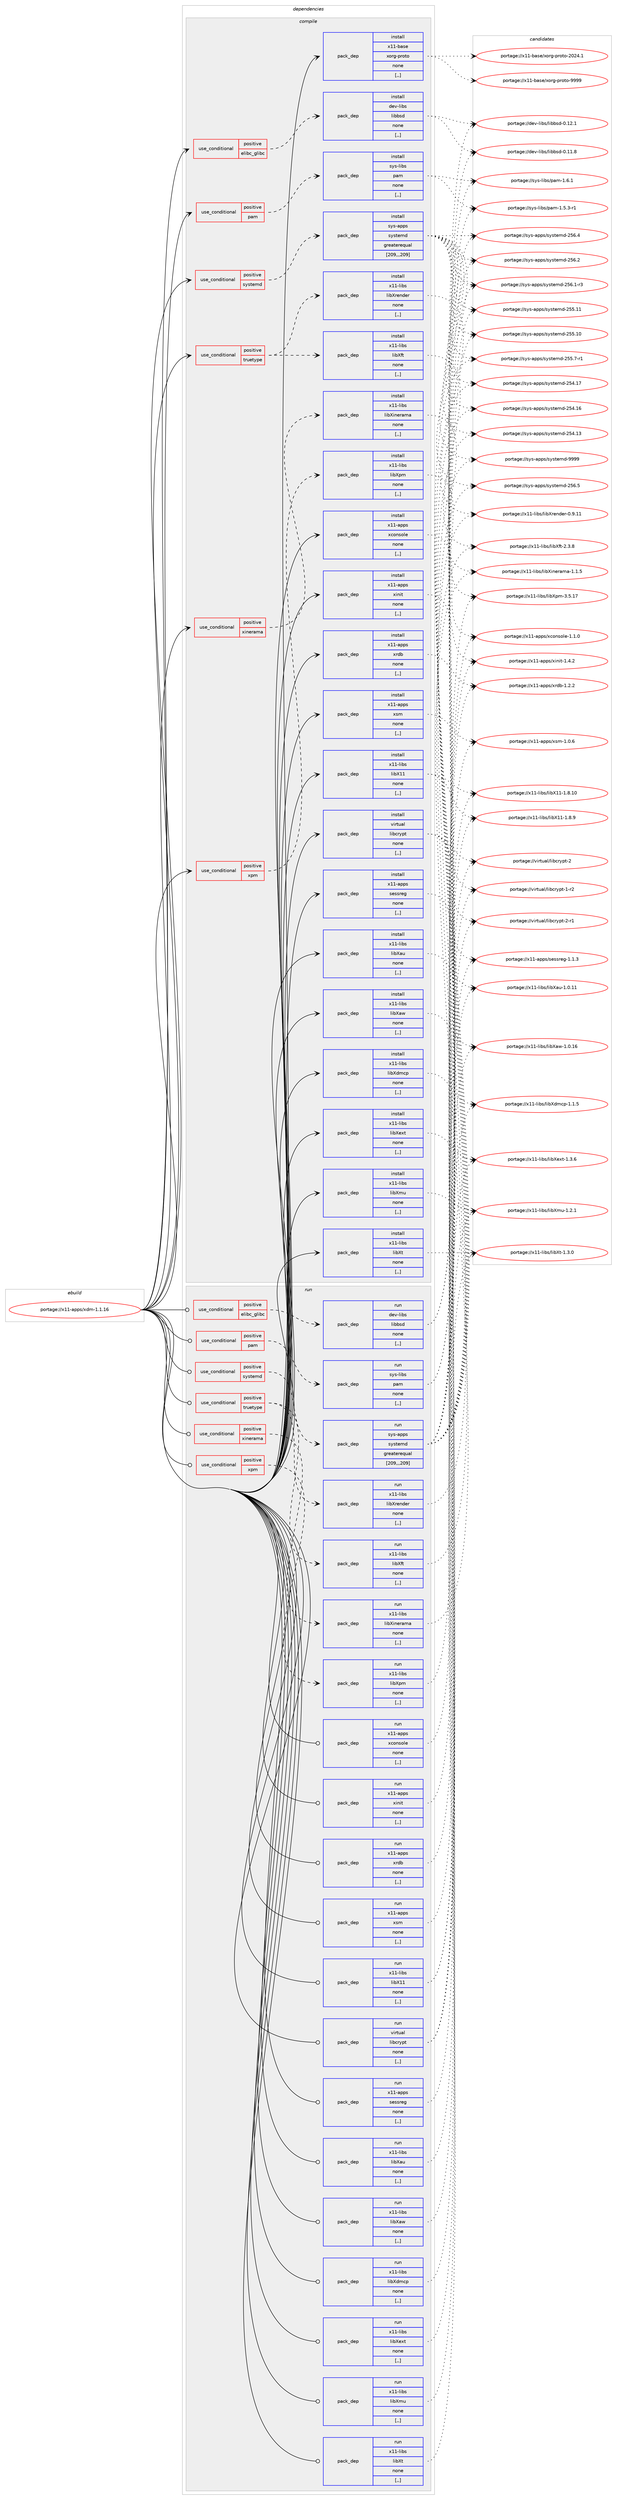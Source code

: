 digraph prolog {

# *************
# Graph options
# *************

newrank=true;
concentrate=true;
compound=true;
graph [rankdir=LR,fontname=Helvetica,fontsize=10,ranksep=1.5];#, ranksep=2.5, nodesep=0.2];
edge  [arrowhead=vee];
node  [fontname=Helvetica,fontsize=10];

# **********
# The ebuild
# **********

subgraph cluster_leftcol {
color=gray;
label=<<i>ebuild</i>>;
id [label="portage://x11-apps/xdm-1.1.16", color=red, width=4, href="../x11-apps/xdm-1.1.16.svg"];
}

# ****************
# The dependencies
# ****************

subgraph cluster_midcol {
color=gray;
label=<<i>dependencies</i>>;
subgraph cluster_compile {
fillcolor="#eeeeee";
style=filled;
label=<<i>compile</i>>;
subgraph cond11934 {
dependency33038 [label=<<TABLE BORDER="0" CELLBORDER="1" CELLSPACING="0" CELLPADDING="4"><TR><TD ROWSPAN="3" CELLPADDING="10">use_conditional</TD></TR><TR><TD>positive</TD></TR><TR><TD>elibc_glibc</TD></TR></TABLE>>, shape=none, color=red];
subgraph pack20829 {
dependency33039 [label=<<TABLE BORDER="0" CELLBORDER="1" CELLSPACING="0" CELLPADDING="4" WIDTH="220"><TR><TD ROWSPAN="6" CELLPADDING="30">pack_dep</TD></TR><TR><TD WIDTH="110">install</TD></TR><TR><TD>dev-libs</TD></TR><TR><TD>libbsd</TD></TR><TR><TD>none</TD></TR><TR><TD>[,,]</TD></TR></TABLE>>, shape=none, color=blue];
}
dependency33038:e -> dependency33039:w [weight=20,style="dashed",arrowhead="vee"];
}
id:e -> dependency33038:w [weight=20,style="solid",arrowhead="vee"];
subgraph cond11935 {
dependency33040 [label=<<TABLE BORDER="0" CELLBORDER="1" CELLSPACING="0" CELLPADDING="4"><TR><TD ROWSPAN="3" CELLPADDING="10">use_conditional</TD></TR><TR><TD>positive</TD></TR><TR><TD>pam</TD></TR></TABLE>>, shape=none, color=red];
subgraph pack20830 {
dependency33041 [label=<<TABLE BORDER="0" CELLBORDER="1" CELLSPACING="0" CELLPADDING="4" WIDTH="220"><TR><TD ROWSPAN="6" CELLPADDING="30">pack_dep</TD></TR><TR><TD WIDTH="110">install</TD></TR><TR><TD>sys-libs</TD></TR><TR><TD>pam</TD></TR><TR><TD>none</TD></TR><TR><TD>[,,]</TD></TR></TABLE>>, shape=none, color=blue];
}
dependency33040:e -> dependency33041:w [weight=20,style="dashed",arrowhead="vee"];
}
id:e -> dependency33040:w [weight=20,style="solid",arrowhead="vee"];
subgraph cond11936 {
dependency33042 [label=<<TABLE BORDER="0" CELLBORDER="1" CELLSPACING="0" CELLPADDING="4"><TR><TD ROWSPAN="3" CELLPADDING="10">use_conditional</TD></TR><TR><TD>positive</TD></TR><TR><TD>systemd</TD></TR></TABLE>>, shape=none, color=red];
subgraph pack20831 {
dependency33043 [label=<<TABLE BORDER="0" CELLBORDER="1" CELLSPACING="0" CELLPADDING="4" WIDTH="220"><TR><TD ROWSPAN="6" CELLPADDING="30">pack_dep</TD></TR><TR><TD WIDTH="110">install</TD></TR><TR><TD>sys-apps</TD></TR><TR><TD>systemd</TD></TR><TR><TD>greaterequal</TD></TR><TR><TD>[209,,,209]</TD></TR></TABLE>>, shape=none, color=blue];
}
dependency33042:e -> dependency33043:w [weight=20,style="dashed",arrowhead="vee"];
}
id:e -> dependency33042:w [weight=20,style="solid",arrowhead="vee"];
subgraph cond11937 {
dependency33044 [label=<<TABLE BORDER="0" CELLBORDER="1" CELLSPACING="0" CELLPADDING="4"><TR><TD ROWSPAN="3" CELLPADDING="10">use_conditional</TD></TR><TR><TD>positive</TD></TR><TR><TD>truetype</TD></TR></TABLE>>, shape=none, color=red];
subgraph pack20832 {
dependency33045 [label=<<TABLE BORDER="0" CELLBORDER="1" CELLSPACING="0" CELLPADDING="4" WIDTH="220"><TR><TD ROWSPAN="6" CELLPADDING="30">pack_dep</TD></TR><TR><TD WIDTH="110">install</TD></TR><TR><TD>x11-libs</TD></TR><TR><TD>libXrender</TD></TR><TR><TD>none</TD></TR><TR><TD>[,,]</TD></TR></TABLE>>, shape=none, color=blue];
}
dependency33044:e -> dependency33045:w [weight=20,style="dashed",arrowhead="vee"];
subgraph pack20833 {
dependency33046 [label=<<TABLE BORDER="0" CELLBORDER="1" CELLSPACING="0" CELLPADDING="4" WIDTH="220"><TR><TD ROWSPAN="6" CELLPADDING="30">pack_dep</TD></TR><TR><TD WIDTH="110">install</TD></TR><TR><TD>x11-libs</TD></TR><TR><TD>libXft</TD></TR><TR><TD>none</TD></TR><TR><TD>[,,]</TD></TR></TABLE>>, shape=none, color=blue];
}
dependency33044:e -> dependency33046:w [weight=20,style="dashed",arrowhead="vee"];
}
id:e -> dependency33044:w [weight=20,style="solid",arrowhead="vee"];
subgraph cond11938 {
dependency33047 [label=<<TABLE BORDER="0" CELLBORDER="1" CELLSPACING="0" CELLPADDING="4"><TR><TD ROWSPAN="3" CELLPADDING="10">use_conditional</TD></TR><TR><TD>positive</TD></TR><TR><TD>xinerama</TD></TR></TABLE>>, shape=none, color=red];
subgraph pack20834 {
dependency33048 [label=<<TABLE BORDER="0" CELLBORDER="1" CELLSPACING="0" CELLPADDING="4" WIDTH="220"><TR><TD ROWSPAN="6" CELLPADDING="30">pack_dep</TD></TR><TR><TD WIDTH="110">install</TD></TR><TR><TD>x11-libs</TD></TR><TR><TD>libXinerama</TD></TR><TR><TD>none</TD></TR><TR><TD>[,,]</TD></TR></TABLE>>, shape=none, color=blue];
}
dependency33047:e -> dependency33048:w [weight=20,style="dashed",arrowhead="vee"];
}
id:e -> dependency33047:w [weight=20,style="solid",arrowhead="vee"];
subgraph cond11939 {
dependency33049 [label=<<TABLE BORDER="0" CELLBORDER="1" CELLSPACING="0" CELLPADDING="4"><TR><TD ROWSPAN="3" CELLPADDING="10">use_conditional</TD></TR><TR><TD>positive</TD></TR><TR><TD>xpm</TD></TR></TABLE>>, shape=none, color=red];
subgraph pack20835 {
dependency33050 [label=<<TABLE BORDER="0" CELLBORDER="1" CELLSPACING="0" CELLPADDING="4" WIDTH="220"><TR><TD ROWSPAN="6" CELLPADDING="30">pack_dep</TD></TR><TR><TD WIDTH="110">install</TD></TR><TR><TD>x11-libs</TD></TR><TR><TD>libXpm</TD></TR><TR><TD>none</TD></TR><TR><TD>[,,]</TD></TR></TABLE>>, shape=none, color=blue];
}
dependency33049:e -> dependency33050:w [weight=20,style="dashed",arrowhead="vee"];
}
id:e -> dependency33049:w [weight=20,style="solid",arrowhead="vee"];
subgraph pack20836 {
dependency33051 [label=<<TABLE BORDER="0" CELLBORDER="1" CELLSPACING="0" CELLPADDING="4" WIDTH="220"><TR><TD ROWSPAN="6" CELLPADDING="30">pack_dep</TD></TR><TR><TD WIDTH="110">install</TD></TR><TR><TD>virtual</TD></TR><TR><TD>libcrypt</TD></TR><TR><TD>none</TD></TR><TR><TD>[,,]</TD></TR></TABLE>>, shape=none, color=blue];
}
id:e -> dependency33051:w [weight=20,style="solid",arrowhead="vee"];
subgraph pack20837 {
dependency33052 [label=<<TABLE BORDER="0" CELLBORDER="1" CELLSPACING="0" CELLPADDING="4" WIDTH="220"><TR><TD ROWSPAN="6" CELLPADDING="30">pack_dep</TD></TR><TR><TD WIDTH="110">install</TD></TR><TR><TD>x11-apps</TD></TR><TR><TD>sessreg</TD></TR><TR><TD>none</TD></TR><TR><TD>[,,]</TD></TR></TABLE>>, shape=none, color=blue];
}
id:e -> dependency33052:w [weight=20,style="solid",arrowhead="vee"];
subgraph pack20838 {
dependency33053 [label=<<TABLE BORDER="0" CELLBORDER="1" CELLSPACING="0" CELLPADDING="4" WIDTH="220"><TR><TD ROWSPAN="6" CELLPADDING="30">pack_dep</TD></TR><TR><TD WIDTH="110">install</TD></TR><TR><TD>x11-apps</TD></TR><TR><TD>xconsole</TD></TR><TR><TD>none</TD></TR><TR><TD>[,,]</TD></TR></TABLE>>, shape=none, color=blue];
}
id:e -> dependency33053:w [weight=20,style="solid",arrowhead="vee"];
subgraph pack20839 {
dependency33054 [label=<<TABLE BORDER="0" CELLBORDER="1" CELLSPACING="0" CELLPADDING="4" WIDTH="220"><TR><TD ROWSPAN="6" CELLPADDING="30">pack_dep</TD></TR><TR><TD WIDTH="110">install</TD></TR><TR><TD>x11-apps</TD></TR><TR><TD>xinit</TD></TR><TR><TD>none</TD></TR><TR><TD>[,,]</TD></TR></TABLE>>, shape=none, color=blue];
}
id:e -> dependency33054:w [weight=20,style="solid",arrowhead="vee"];
subgraph pack20840 {
dependency33055 [label=<<TABLE BORDER="0" CELLBORDER="1" CELLSPACING="0" CELLPADDING="4" WIDTH="220"><TR><TD ROWSPAN="6" CELLPADDING="30">pack_dep</TD></TR><TR><TD WIDTH="110">install</TD></TR><TR><TD>x11-apps</TD></TR><TR><TD>xrdb</TD></TR><TR><TD>none</TD></TR><TR><TD>[,,]</TD></TR></TABLE>>, shape=none, color=blue];
}
id:e -> dependency33055:w [weight=20,style="solid",arrowhead="vee"];
subgraph pack20841 {
dependency33056 [label=<<TABLE BORDER="0" CELLBORDER="1" CELLSPACING="0" CELLPADDING="4" WIDTH="220"><TR><TD ROWSPAN="6" CELLPADDING="30">pack_dep</TD></TR><TR><TD WIDTH="110">install</TD></TR><TR><TD>x11-apps</TD></TR><TR><TD>xsm</TD></TR><TR><TD>none</TD></TR><TR><TD>[,,]</TD></TR></TABLE>>, shape=none, color=blue];
}
id:e -> dependency33056:w [weight=20,style="solid",arrowhead="vee"];
subgraph pack20842 {
dependency33057 [label=<<TABLE BORDER="0" CELLBORDER="1" CELLSPACING="0" CELLPADDING="4" WIDTH="220"><TR><TD ROWSPAN="6" CELLPADDING="30">pack_dep</TD></TR><TR><TD WIDTH="110">install</TD></TR><TR><TD>x11-base</TD></TR><TR><TD>xorg-proto</TD></TR><TR><TD>none</TD></TR><TR><TD>[,,]</TD></TR></TABLE>>, shape=none, color=blue];
}
id:e -> dependency33057:w [weight=20,style="solid",arrowhead="vee"];
subgraph pack20843 {
dependency33058 [label=<<TABLE BORDER="0" CELLBORDER="1" CELLSPACING="0" CELLPADDING="4" WIDTH="220"><TR><TD ROWSPAN="6" CELLPADDING="30">pack_dep</TD></TR><TR><TD WIDTH="110">install</TD></TR><TR><TD>x11-libs</TD></TR><TR><TD>libX11</TD></TR><TR><TD>none</TD></TR><TR><TD>[,,]</TD></TR></TABLE>>, shape=none, color=blue];
}
id:e -> dependency33058:w [weight=20,style="solid",arrowhead="vee"];
subgraph pack20844 {
dependency33059 [label=<<TABLE BORDER="0" CELLBORDER="1" CELLSPACING="0" CELLPADDING="4" WIDTH="220"><TR><TD ROWSPAN="6" CELLPADDING="30">pack_dep</TD></TR><TR><TD WIDTH="110">install</TD></TR><TR><TD>x11-libs</TD></TR><TR><TD>libXau</TD></TR><TR><TD>none</TD></TR><TR><TD>[,,]</TD></TR></TABLE>>, shape=none, color=blue];
}
id:e -> dependency33059:w [weight=20,style="solid",arrowhead="vee"];
subgraph pack20845 {
dependency33060 [label=<<TABLE BORDER="0" CELLBORDER="1" CELLSPACING="0" CELLPADDING="4" WIDTH="220"><TR><TD ROWSPAN="6" CELLPADDING="30">pack_dep</TD></TR><TR><TD WIDTH="110">install</TD></TR><TR><TD>x11-libs</TD></TR><TR><TD>libXaw</TD></TR><TR><TD>none</TD></TR><TR><TD>[,,]</TD></TR></TABLE>>, shape=none, color=blue];
}
id:e -> dependency33060:w [weight=20,style="solid",arrowhead="vee"];
subgraph pack20846 {
dependency33061 [label=<<TABLE BORDER="0" CELLBORDER="1" CELLSPACING="0" CELLPADDING="4" WIDTH="220"><TR><TD ROWSPAN="6" CELLPADDING="30">pack_dep</TD></TR><TR><TD WIDTH="110">install</TD></TR><TR><TD>x11-libs</TD></TR><TR><TD>libXdmcp</TD></TR><TR><TD>none</TD></TR><TR><TD>[,,]</TD></TR></TABLE>>, shape=none, color=blue];
}
id:e -> dependency33061:w [weight=20,style="solid",arrowhead="vee"];
subgraph pack20847 {
dependency33062 [label=<<TABLE BORDER="0" CELLBORDER="1" CELLSPACING="0" CELLPADDING="4" WIDTH="220"><TR><TD ROWSPAN="6" CELLPADDING="30">pack_dep</TD></TR><TR><TD WIDTH="110">install</TD></TR><TR><TD>x11-libs</TD></TR><TR><TD>libXext</TD></TR><TR><TD>none</TD></TR><TR><TD>[,,]</TD></TR></TABLE>>, shape=none, color=blue];
}
id:e -> dependency33062:w [weight=20,style="solid",arrowhead="vee"];
subgraph pack20848 {
dependency33063 [label=<<TABLE BORDER="0" CELLBORDER="1" CELLSPACING="0" CELLPADDING="4" WIDTH="220"><TR><TD ROWSPAN="6" CELLPADDING="30">pack_dep</TD></TR><TR><TD WIDTH="110">install</TD></TR><TR><TD>x11-libs</TD></TR><TR><TD>libXmu</TD></TR><TR><TD>none</TD></TR><TR><TD>[,,]</TD></TR></TABLE>>, shape=none, color=blue];
}
id:e -> dependency33063:w [weight=20,style="solid",arrowhead="vee"];
subgraph pack20849 {
dependency33064 [label=<<TABLE BORDER="0" CELLBORDER="1" CELLSPACING="0" CELLPADDING="4" WIDTH="220"><TR><TD ROWSPAN="6" CELLPADDING="30">pack_dep</TD></TR><TR><TD WIDTH="110">install</TD></TR><TR><TD>x11-libs</TD></TR><TR><TD>libXt</TD></TR><TR><TD>none</TD></TR><TR><TD>[,,]</TD></TR></TABLE>>, shape=none, color=blue];
}
id:e -> dependency33064:w [weight=20,style="solid",arrowhead="vee"];
}
subgraph cluster_compileandrun {
fillcolor="#eeeeee";
style=filled;
label=<<i>compile and run</i>>;
}
subgraph cluster_run {
fillcolor="#eeeeee";
style=filled;
label=<<i>run</i>>;
subgraph cond11940 {
dependency33065 [label=<<TABLE BORDER="0" CELLBORDER="1" CELLSPACING="0" CELLPADDING="4"><TR><TD ROWSPAN="3" CELLPADDING="10">use_conditional</TD></TR><TR><TD>positive</TD></TR><TR><TD>elibc_glibc</TD></TR></TABLE>>, shape=none, color=red];
subgraph pack20850 {
dependency33066 [label=<<TABLE BORDER="0" CELLBORDER="1" CELLSPACING="0" CELLPADDING="4" WIDTH="220"><TR><TD ROWSPAN="6" CELLPADDING="30">pack_dep</TD></TR><TR><TD WIDTH="110">run</TD></TR><TR><TD>dev-libs</TD></TR><TR><TD>libbsd</TD></TR><TR><TD>none</TD></TR><TR><TD>[,,]</TD></TR></TABLE>>, shape=none, color=blue];
}
dependency33065:e -> dependency33066:w [weight=20,style="dashed",arrowhead="vee"];
}
id:e -> dependency33065:w [weight=20,style="solid",arrowhead="odot"];
subgraph cond11941 {
dependency33067 [label=<<TABLE BORDER="0" CELLBORDER="1" CELLSPACING="0" CELLPADDING="4"><TR><TD ROWSPAN="3" CELLPADDING="10">use_conditional</TD></TR><TR><TD>positive</TD></TR><TR><TD>pam</TD></TR></TABLE>>, shape=none, color=red];
subgraph pack20851 {
dependency33068 [label=<<TABLE BORDER="0" CELLBORDER="1" CELLSPACING="0" CELLPADDING="4" WIDTH="220"><TR><TD ROWSPAN="6" CELLPADDING="30">pack_dep</TD></TR><TR><TD WIDTH="110">run</TD></TR><TR><TD>sys-libs</TD></TR><TR><TD>pam</TD></TR><TR><TD>none</TD></TR><TR><TD>[,,]</TD></TR></TABLE>>, shape=none, color=blue];
}
dependency33067:e -> dependency33068:w [weight=20,style="dashed",arrowhead="vee"];
}
id:e -> dependency33067:w [weight=20,style="solid",arrowhead="odot"];
subgraph cond11942 {
dependency33069 [label=<<TABLE BORDER="0" CELLBORDER="1" CELLSPACING="0" CELLPADDING="4"><TR><TD ROWSPAN="3" CELLPADDING="10">use_conditional</TD></TR><TR><TD>positive</TD></TR><TR><TD>systemd</TD></TR></TABLE>>, shape=none, color=red];
subgraph pack20852 {
dependency33070 [label=<<TABLE BORDER="0" CELLBORDER="1" CELLSPACING="0" CELLPADDING="4" WIDTH="220"><TR><TD ROWSPAN="6" CELLPADDING="30">pack_dep</TD></TR><TR><TD WIDTH="110">run</TD></TR><TR><TD>sys-apps</TD></TR><TR><TD>systemd</TD></TR><TR><TD>greaterequal</TD></TR><TR><TD>[209,,,209]</TD></TR></TABLE>>, shape=none, color=blue];
}
dependency33069:e -> dependency33070:w [weight=20,style="dashed",arrowhead="vee"];
}
id:e -> dependency33069:w [weight=20,style="solid",arrowhead="odot"];
subgraph cond11943 {
dependency33071 [label=<<TABLE BORDER="0" CELLBORDER="1" CELLSPACING="0" CELLPADDING="4"><TR><TD ROWSPAN="3" CELLPADDING="10">use_conditional</TD></TR><TR><TD>positive</TD></TR><TR><TD>truetype</TD></TR></TABLE>>, shape=none, color=red];
subgraph pack20853 {
dependency33072 [label=<<TABLE BORDER="0" CELLBORDER="1" CELLSPACING="0" CELLPADDING="4" WIDTH="220"><TR><TD ROWSPAN="6" CELLPADDING="30">pack_dep</TD></TR><TR><TD WIDTH="110">run</TD></TR><TR><TD>x11-libs</TD></TR><TR><TD>libXrender</TD></TR><TR><TD>none</TD></TR><TR><TD>[,,]</TD></TR></TABLE>>, shape=none, color=blue];
}
dependency33071:e -> dependency33072:w [weight=20,style="dashed",arrowhead="vee"];
subgraph pack20854 {
dependency33073 [label=<<TABLE BORDER="0" CELLBORDER="1" CELLSPACING="0" CELLPADDING="4" WIDTH="220"><TR><TD ROWSPAN="6" CELLPADDING="30">pack_dep</TD></TR><TR><TD WIDTH="110">run</TD></TR><TR><TD>x11-libs</TD></TR><TR><TD>libXft</TD></TR><TR><TD>none</TD></TR><TR><TD>[,,]</TD></TR></TABLE>>, shape=none, color=blue];
}
dependency33071:e -> dependency33073:w [weight=20,style="dashed",arrowhead="vee"];
}
id:e -> dependency33071:w [weight=20,style="solid",arrowhead="odot"];
subgraph cond11944 {
dependency33074 [label=<<TABLE BORDER="0" CELLBORDER="1" CELLSPACING="0" CELLPADDING="4"><TR><TD ROWSPAN="3" CELLPADDING="10">use_conditional</TD></TR><TR><TD>positive</TD></TR><TR><TD>xinerama</TD></TR></TABLE>>, shape=none, color=red];
subgraph pack20855 {
dependency33075 [label=<<TABLE BORDER="0" CELLBORDER="1" CELLSPACING="0" CELLPADDING="4" WIDTH="220"><TR><TD ROWSPAN="6" CELLPADDING="30">pack_dep</TD></TR><TR><TD WIDTH="110">run</TD></TR><TR><TD>x11-libs</TD></TR><TR><TD>libXinerama</TD></TR><TR><TD>none</TD></TR><TR><TD>[,,]</TD></TR></TABLE>>, shape=none, color=blue];
}
dependency33074:e -> dependency33075:w [weight=20,style="dashed",arrowhead="vee"];
}
id:e -> dependency33074:w [weight=20,style="solid",arrowhead="odot"];
subgraph cond11945 {
dependency33076 [label=<<TABLE BORDER="0" CELLBORDER="1" CELLSPACING="0" CELLPADDING="4"><TR><TD ROWSPAN="3" CELLPADDING="10">use_conditional</TD></TR><TR><TD>positive</TD></TR><TR><TD>xpm</TD></TR></TABLE>>, shape=none, color=red];
subgraph pack20856 {
dependency33077 [label=<<TABLE BORDER="0" CELLBORDER="1" CELLSPACING="0" CELLPADDING="4" WIDTH="220"><TR><TD ROWSPAN="6" CELLPADDING="30">pack_dep</TD></TR><TR><TD WIDTH="110">run</TD></TR><TR><TD>x11-libs</TD></TR><TR><TD>libXpm</TD></TR><TR><TD>none</TD></TR><TR><TD>[,,]</TD></TR></TABLE>>, shape=none, color=blue];
}
dependency33076:e -> dependency33077:w [weight=20,style="dashed",arrowhead="vee"];
}
id:e -> dependency33076:w [weight=20,style="solid",arrowhead="odot"];
subgraph pack20857 {
dependency33078 [label=<<TABLE BORDER="0" CELLBORDER="1" CELLSPACING="0" CELLPADDING="4" WIDTH="220"><TR><TD ROWSPAN="6" CELLPADDING="30">pack_dep</TD></TR><TR><TD WIDTH="110">run</TD></TR><TR><TD>virtual</TD></TR><TR><TD>libcrypt</TD></TR><TR><TD>none</TD></TR><TR><TD>[,,]</TD></TR></TABLE>>, shape=none, color=blue];
}
id:e -> dependency33078:w [weight=20,style="solid",arrowhead="odot"];
subgraph pack20858 {
dependency33079 [label=<<TABLE BORDER="0" CELLBORDER="1" CELLSPACING="0" CELLPADDING="4" WIDTH="220"><TR><TD ROWSPAN="6" CELLPADDING="30">pack_dep</TD></TR><TR><TD WIDTH="110">run</TD></TR><TR><TD>x11-apps</TD></TR><TR><TD>sessreg</TD></TR><TR><TD>none</TD></TR><TR><TD>[,,]</TD></TR></TABLE>>, shape=none, color=blue];
}
id:e -> dependency33079:w [weight=20,style="solid",arrowhead="odot"];
subgraph pack20859 {
dependency33080 [label=<<TABLE BORDER="0" CELLBORDER="1" CELLSPACING="0" CELLPADDING="4" WIDTH="220"><TR><TD ROWSPAN="6" CELLPADDING="30">pack_dep</TD></TR><TR><TD WIDTH="110">run</TD></TR><TR><TD>x11-apps</TD></TR><TR><TD>xconsole</TD></TR><TR><TD>none</TD></TR><TR><TD>[,,]</TD></TR></TABLE>>, shape=none, color=blue];
}
id:e -> dependency33080:w [weight=20,style="solid",arrowhead="odot"];
subgraph pack20860 {
dependency33081 [label=<<TABLE BORDER="0" CELLBORDER="1" CELLSPACING="0" CELLPADDING="4" WIDTH="220"><TR><TD ROWSPAN="6" CELLPADDING="30">pack_dep</TD></TR><TR><TD WIDTH="110">run</TD></TR><TR><TD>x11-apps</TD></TR><TR><TD>xinit</TD></TR><TR><TD>none</TD></TR><TR><TD>[,,]</TD></TR></TABLE>>, shape=none, color=blue];
}
id:e -> dependency33081:w [weight=20,style="solid",arrowhead="odot"];
subgraph pack20861 {
dependency33082 [label=<<TABLE BORDER="0" CELLBORDER="1" CELLSPACING="0" CELLPADDING="4" WIDTH="220"><TR><TD ROWSPAN="6" CELLPADDING="30">pack_dep</TD></TR><TR><TD WIDTH="110">run</TD></TR><TR><TD>x11-apps</TD></TR><TR><TD>xrdb</TD></TR><TR><TD>none</TD></TR><TR><TD>[,,]</TD></TR></TABLE>>, shape=none, color=blue];
}
id:e -> dependency33082:w [weight=20,style="solid",arrowhead="odot"];
subgraph pack20862 {
dependency33083 [label=<<TABLE BORDER="0" CELLBORDER="1" CELLSPACING="0" CELLPADDING="4" WIDTH="220"><TR><TD ROWSPAN="6" CELLPADDING="30">pack_dep</TD></TR><TR><TD WIDTH="110">run</TD></TR><TR><TD>x11-apps</TD></TR><TR><TD>xsm</TD></TR><TR><TD>none</TD></TR><TR><TD>[,,]</TD></TR></TABLE>>, shape=none, color=blue];
}
id:e -> dependency33083:w [weight=20,style="solid",arrowhead="odot"];
subgraph pack20863 {
dependency33084 [label=<<TABLE BORDER="0" CELLBORDER="1" CELLSPACING="0" CELLPADDING="4" WIDTH="220"><TR><TD ROWSPAN="6" CELLPADDING="30">pack_dep</TD></TR><TR><TD WIDTH="110">run</TD></TR><TR><TD>x11-libs</TD></TR><TR><TD>libX11</TD></TR><TR><TD>none</TD></TR><TR><TD>[,,]</TD></TR></TABLE>>, shape=none, color=blue];
}
id:e -> dependency33084:w [weight=20,style="solid",arrowhead="odot"];
subgraph pack20864 {
dependency33085 [label=<<TABLE BORDER="0" CELLBORDER="1" CELLSPACING="0" CELLPADDING="4" WIDTH="220"><TR><TD ROWSPAN="6" CELLPADDING="30">pack_dep</TD></TR><TR><TD WIDTH="110">run</TD></TR><TR><TD>x11-libs</TD></TR><TR><TD>libXau</TD></TR><TR><TD>none</TD></TR><TR><TD>[,,]</TD></TR></TABLE>>, shape=none, color=blue];
}
id:e -> dependency33085:w [weight=20,style="solid",arrowhead="odot"];
subgraph pack20865 {
dependency33086 [label=<<TABLE BORDER="0" CELLBORDER="1" CELLSPACING="0" CELLPADDING="4" WIDTH="220"><TR><TD ROWSPAN="6" CELLPADDING="30">pack_dep</TD></TR><TR><TD WIDTH="110">run</TD></TR><TR><TD>x11-libs</TD></TR><TR><TD>libXaw</TD></TR><TR><TD>none</TD></TR><TR><TD>[,,]</TD></TR></TABLE>>, shape=none, color=blue];
}
id:e -> dependency33086:w [weight=20,style="solid",arrowhead="odot"];
subgraph pack20866 {
dependency33087 [label=<<TABLE BORDER="0" CELLBORDER="1" CELLSPACING="0" CELLPADDING="4" WIDTH="220"><TR><TD ROWSPAN="6" CELLPADDING="30">pack_dep</TD></TR><TR><TD WIDTH="110">run</TD></TR><TR><TD>x11-libs</TD></TR><TR><TD>libXdmcp</TD></TR><TR><TD>none</TD></TR><TR><TD>[,,]</TD></TR></TABLE>>, shape=none, color=blue];
}
id:e -> dependency33087:w [weight=20,style="solid",arrowhead="odot"];
subgraph pack20867 {
dependency33088 [label=<<TABLE BORDER="0" CELLBORDER="1" CELLSPACING="0" CELLPADDING="4" WIDTH="220"><TR><TD ROWSPAN="6" CELLPADDING="30">pack_dep</TD></TR><TR><TD WIDTH="110">run</TD></TR><TR><TD>x11-libs</TD></TR><TR><TD>libXext</TD></TR><TR><TD>none</TD></TR><TR><TD>[,,]</TD></TR></TABLE>>, shape=none, color=blue];
}
id:e -> dependency33088:w [weight=20,style="solid",arrowhead="odot"];
subgraph pack20868 {
dependency33089 [label=<<TABLE BORDER="0" CELLBORDER="1" CELLSPACING="0" CELLPADDING="4" WIDTH="220"><TR><TD ROWSPAN="6" CELLPADDING="30">pack_dep</TD></TR><TR><TD WIDTH="110">run</TD></TR><TR><TD>x11-libs</TD></TR><TR><TD>libXmu</TD></TR><TR><TD>none</TD></TR><TR><TD>[,,]</TD></TR></TABLE>>, shape=none, color=blue];
}
id:e -> dependency33089:w [weight=20,style="solid",arrowhead="odot"];
subgraph pack20869 {
dependency33090 [label=<<TABLE BORDER="0" CELLBORDER="1" CELLSPACING="0" CELLPADDING="4" WIDTH="220"><TR><TD ROWSPAN="6" CELLPADDING="30">pack_dep</TD></TR><TR><TD WIDTH="110">run</TD></TR><TR><TD>x11-libs</TD></TR><TR><TD>libXt</TD></TR><TR><TD>none</TD></TR><TR><TD>[,,]</TD></TR></TABLE>>, shape=none, color=blue];
}
id:e -> dependency33090:w [weight=20,style="solid",arrowhead="odot"];
}
}

# **************
# The candidates
# **************

subgraph cluster_choices {
rank=same;
color=gray;
label=<<i>candidates</i>>;

subgraph choice20829 {
color=black;
nodesep=1;
choice100101118451081059811547108105989811510045484649504649 [label="portage://dev-libs/libbsd-0.12.1", color=red, width=4,href="../dev-libs/libbsd-0.12.1.svg"];
choice100101118451081059811547108105989811510045484649494656 [label="portage://dev-libs/libbsd-0.11.8", color=red, width=4,href="../dev-libs/libbsd-0.11.8.svg"];
dependency33039:e -> choice100101118451081059811547108105989811510045484649504649:w [style=dotted,weight="100"];
dependency33039:e -> choice100101118451081059811547108105989811510045484649494656:w [style=dotted,weight="100"];
}
subgraph choice20830 {
color=black;
nodesep=1;
choice11512111545108105981154711297109454946544649 [label="portage://sys-libs/pam-1.6.1", color=red, width=4,href="../sys-libs/pam-1.6.1.svg"];
choice115121115451081059811547112971094549465346514511449 [label="portage://sys-libs/pam-1.5.3-r1", color=red, width=4,href="../sys-libs/pam-1.5.3-r1.svg"];
dependency33041:e -> choice11512111545108105981154711297109454946544649:w [style=dotted,weight="100"];
dependency33041:e -> choice115121115451081059811547112971094549465346514511449:w [style=dotted,weight="100"];
}
subgraph choice20831 {
color=black;
nodesep=1;
choice1151211154597112112115471151211151161011091004557575757 [label="portage://sys-apps/systemd-9999", color=red, width=4,href="../sys-apps/systemd-9999.svg"];
choice115121115459711211211547115121115116101109100455053544653 [label="portage://sys-apps/systemd-256.5", color=red, width=4,href="../sys-apps/systemd-256.5.svg"];
choice115121115459711211211547115121115116101109100455053544652 [label="portage://sys-apps/systemd-256.4", color=red, width=4,href="../sys-apps/systemd-256.4.svg"];
choice115121115459711211211547115121115116101109100455053544650 [label="portage://sys-apps/systemd-256.2", color=red, width=4,href="../sys-apps/systemd-256.2.svg"];
choice1151211154597112112115471151211151161011091004550535446494511451 [label="portage://sys-apps/systemd-256.1-r3", color=red, width=4,href="../sys-apps/systemd-256.1-r3.svg"];
choice11512111545971121121154711512111511610110910045505353464949 [label="portage://sys-apps/systemd-255.11", color=red, width=4,href="../sys-apps/systemd-255.11.svg"];
choice11512111545971121121154711512111511610110910045505353464948 [label="portage://sys-apps/systemd-255.10", color=red, width=4,href="../sys-apps/systemd-255.10.svg"];
choice1151211154597112112115471151211151161011091004550535346554511449 [label="portage://sys-apps/systemd-255.7-r1", color=red, width=4,href="../sys-apps/systemd-255.7-r1.svg"];
choice11512111545971121121154711512111511610110910045505352464955 [label="portage://sys-apps/systemd-254.17", color=red, width=4,href="../sys-apps/systemd-254.17.svg"];
choice11512111545971121121154711512111511610110910045505352464954 [label="portage://sys-apps/systemd-254.16", color=red, width=4,href="../sys-apps/systemd-254.16.svg"];
choice11512111545971121121154711512111511610110910045505352464951 [label="portage://sys-apps/systemd-254.13", color=red, width=4,href="../sys-apps/systemd-254.13.svg"];
dependency33043:e -> choice1151211154597112112115471151211151161011091004557575757:w [style=dotted,weight="100"];
dependency33043:e -> choice115121115459711211211547115121115116101109100455053544653:w [style=dotted,weight="100"];
dependency33043:e -> choice115121115459711211211547115121115116101109100455053544652:w [style=dotted,weight="100"];
dependency33043:e -> choice115121115459711211211547115121115116101109100455053544650:w [style=dotted,weight="100"];
dependency33043:e -> choice1151211154597112112115471151211151161011091004550535446494511451:w [style=dotted,weight="100"];
dependency33043:e -> choice11512111545971121121154711512111511610110910045505353464949:w [style=dotted,weight="100"];
dependency33043:e -> choice11512111545971121121154711512111511610110910045505353464948:w [style=dotted,weight="100"];
dependency33043:e -> choice1151211154597112112115471151211151161011091004550535346554511449:w [style=dotted,weight="100"];
dependency33043:e -> choice11512111545971121121154711512111511610110910045505352464955:w [style=dotted,weight="100"];
dependency33043:e -> choice11512111545971121121154711512111511610110910045505352464954:w [style=dotted,weight="100"];
dependency33043:e -> choice11512111545971121121154711512111511610110910045505352464951:w [style=dotted,weight="100"];
}
subgraph choice20832 {
color=black;
nodesep=1;
choice1204949451081059811547108105988811410111010010111445484657464949 [label="portage://x11-libs/libXrender-0.9.11", color=red, width=4,href="../x11-libs/libXrender-0.9.11.svg"];
dependency33045:e -> choice1204949451081059811547108105988811410111010010111445484657464949:w [style=dotted,weight="100"];
}
subgraph choice20833 {
color=black;
nodesep=1;
choice12049494510810598115471081059888102116455046514656 [label="portage://x11-libs/libXft-2.3.8", color=red, width=4,href="../x11-libs/libXft-2.3.8.svg"];
dependency33046:e -> choice12049494510810598115471081059888102116455046514656:w [style=dotted,weight="100"];
}
subgraph choice20834 {
color=black;
nodesep=1;
choice120494945108105981154710810598881051101011149710997454946494653 [label="portage://x11-libs/libXinerama-1.1.5", color=red, width=4,href="../x11-libs/libXinerama-1.1.5.svg"];
dependency33048:e -> choice120494945108105981154710810598881051101011149710997454946494653:w [style=dotted,weight="100"];
}
subgraph choice20835 {
color=black;
nodesep=1;
choice1204949451081059811547108105988811210945514653464955 [label="portage://x11-libs/libXpm-3.5.17", color=red, width=4,href="../x11-libs/libXpm-3.5.17.svg"];
dependency33050:e -> choice1204949451081059811547108105988811210945514653464955:w [style=dotted,weight="100"];
}
subgraph choice20836 {
color=black;
nodesep=1;
choice1181051141161179710847108105989911412111211645504511449 [label="portage://virtual/libcrypt-2-r1", color=red, width=4,href="../virtual/libcrypt-2-r1.svg"];
choice118105114116117971084710810598991141211121164550 [label="portage://virtual/libcrypt-2", color=red, width=4,href="../virtual/libcrypt-2.svg"];
choice1181051141161179710847108105989911412111211645494511450 [label="portage://virtual/libcrypt-1-r2", color=red, width=4,href="../virtual/libcrypt-1-r2.svg"];
dependency33051:e -> choice1181051141161179710847108105989911412111211645504511449:w [style=dotted,weight="100"];
dependency33051:e -> choice118105114116117971084710810598991141211121164550:w [style=dotted,weight="100"];
dependency33051:e -> choice1181051141161179710847108105989911412111211645494511450:w [style=dotted,weight="100"];
}
subgraph choice20837 {
color=black;
nodesep=1;
choice1204949459711211211547115101115115114101103454946494651 [label="portage://x11-apps/sessreg-1.1.3", color=red, width=4,href="../x11-apps/sessreg-1.1.3.svg"];
dependency33052:e -> choice1204949459711211211547115101115115114101103454946494651:w [style=dotted,weight="100"];
}
subgraph choice20838 {
color=black;
nodesep=1;
choice120494945971121121154712099111110115111108101454946494648 [label="portage://x11-apps/xconsole-1.1.0", color=red, width=4,href="../x11-apps/xconsole-1.1.0.svg"];
dependency33053:e -> choice120494945971121121154712099111110115111108101454946494648:w [style=dotted,weight="100"];
}
subgraph choice20839 {
color=black;
nodesep=1;
choice1204949459711211211547120105110105116454946524650 [label="portage://x11-apps/xinit-1.4.2", color=red, width=4,href="../x11-apps/xinit-1.4.2.svg"];
dependency33054:e -> choice1204949459711211211547120105110105116454946524650:w [style=dotted,weight="100"];
}
subgraph choice20840 {
color=black;
nodesep=1;
choice120494945971121121154712011410098454946504650 [label="portage://x11-apps/xrdb-1.2.2", color=red, width=4,href="../x11-apps/xrdb-1.2.2.svg"];
dependency33055:e -> choice120494945971121121154712011410098454946504650:w [style=dotted,weight="100"];
}
subgraph choice20841 {
color=black;
nodesep=1;
choice1204949459711211211547120115109454946484654 [label="portage://x11-apps/xsm-1.0.6", color=red, width=4,href="../x11-apps/xsm-1.0.6.svg"];
dependency33056:e -> choice1204949459711211211547120115109454946484654:w [style=dotted,weight="100"];
}
subgraph choice20842 {
color=black;
nodesep=1;
choice120494945989711510147120111114103451121141111161114557575757 [label="portage://x11-base/xorg-proto-9999", color=red, width=4,href="../x11-base/xorg-proto-9999.svg"];
choice1204949459897115101471201111141034511211411111611145504850524649 [label="portage://x11-base/xorg-proto-2024.1", color=red, width=4,href="../x11-base/xorg-proto-2024.1.svg"];
dependency33057:e -> choice120494945989711510147120111114103451121141111161114557575757:w [style=dotted,weight="100"];
dependency33057:e -> choice1204949459897115101471201111141034511211411111611145504850524649:w [style=dotted,weight="100"];
}
subgraph choice20843 {
color=black;
nodesep=1;
choice12049494510810598115471081059888494945494656464948 [label="portage://x11-libs/libX11-1.8.10", color=red, width=4,href="../x11-libs/libX11-1.8.10.svg"];
choice120494945108105981154710810598884949454946564657 [label="portage://x11-libs/libX11-1.8.9", color=red, width=4,href="../x11-libs/libX11-1.8.9.svg"];
dependency33058:e -> choice12049494510810598115471081059888494945494656464948:w [style=dotted,weight="100"];
dependency33058:e -> choice120494945108105981154710810598884949454946564657:w [style=dotted,weight="100"];
}
subgraph choice20844 {
color=black;
nodesep=1;
choice120494945108105981154710810598889711745494648464949 [label="portage://x11-libs/libXau-1.0.11", color=red, width=4,href="../x11-libs/libXau-1.0.11.svg"];
dependency33059:e -> choice120494945108105981154710810598889711745494648464949:w [style=dotted,weight="100"];
}
subgraph choice20845 {
color=black;
nodesep=1;
choice120494945108105981154710810598889711945494648464954 [label="portage://x11-libs/libXaw-1.0.16", color=red, width=4,href="../x11-libs/libXaw-1.0.16.svg"];
dependency33060:e -> choice120494945108105981154710810598889711945494648464954:w [style=dotted,weight="100"];
}
subgraph choice20846 {
color=black;
nodesep=1;
choice1204949451081059811547108105988810010999112454946494653 [label="portage://x11-libs/libXdmcp-1.1.5", color=red, width=4,href="../x11-libs/libXdmcp-1.1.5.svg"];
dependency33061:e -> choice1204949451081059811547108105988810010999112454946494653:w [style=dotted,weight="100"];
}
subgraph choice20847 {
color=black;
nodesep=1;
choice12049494510810598115471081059888101120116454946514654 [label="portage://x11-libs/libXext-1.3.6", color=red, width=4,href="../x11-libs/libXext-1.3.6.svg"];
dependency33062:e -> choice12049494510810598115471081059888101120116454946514654:w [style=dotted,weight="100"];
}
subgraph choice20848 {
color=black;
nodesep=1;
choice12049494510810598115471081059888109117454946504649 [label="portage://x11-libs/libXmu-1.2.1", color=red, width=4,href="../x11-libs/libXmu-1.2.1.svg"];
dependency33063:e -> choice12049494510810598115471081059888109117454946504649:w [style=dotted,weight="100"];
}
subgraph choice20849 {
color=black;
nodesep=1;
choice12049494510810598115471081059888116454946514648 [label="portage://x11-libs/libXt-1.3.0", color=red, width=4,href="../x11-libs/libXt-1.3.0.svg"];
dependency33064:e -> choice12049494510810598115471081059888116454946514648:w [style=dotted,weight="100"];
}
subgraph choice20850 {
color=black;
nodesep=1;
choice100101118451081059811547108105989811510045484649504649 [label="portage://dev-libs/libbsd-0.12.1", color=red, width=4,href="../dev-libs/libbsd-0.12.1.svg"];
choice100101118451081059811547108105989811510045484649494656 [label="portage://dev-libs/libbsd-0.11.8", color=red, width=4,href="../dev-libs/libbsd-0.11.8.svg"];
dependency33066:e -> choice100101118451081059811547108105989811510045484649504649:w [style=dotted,weight="100"];
dependency33066:e -> choice100101118451081059811547108105989811510045484649494656:w [style=dotted,weight="100"];
}
subgraph choice20851 {
color=black;
nodesep=1;
choice11512111545108105981154711297109454946544649 [label="portage://sys-libs/pam-1.6.1", color=red, width=4,href="../sys-libs/pam-1.6.1.svg"];
choice115121115451081059811547112971094549465346514511449 [label="portage://sys-libs/pam-1.5.3-r1", color=red, width=4,href="../sys-libs/pam-1.5.3-r1.svg"];
dependency33068:e -> choice11512111545108105981154711297109454946544649:w [style=dotted,weight="100"];
dependency33068:e -> choice115121115451081059811547112971094549465346514511449:w [style=dotted,weight="100"];
}
subgraph choice20852 {
color=black;
nodesep=1;
choice1151211154597112112115471151211151161011091004557575757 [label="portage://sys-apps/systemd-9999", color=red, width=4,href="../sys-apps/systemd-9999.svg"];
choice115121115459711211211547115121115116101109100455053544653 [label="portage://sys-apps/systemd-256.5", color=red, width=4,href="../sys-apps/systemd-256.5.svg"];
choice115121115459711211211547115121115116101109100455053544652 [label="portage://sys-apps/systemd-256.4", color=red, width=4,href="../sys-apps/systemd-256.4.svg"];
choice115121115459711211211547115121115116101109100455053544650 [label="portage://sys-apps/systemd-256.2", color=red, width=4,href="../sys-apps/systemd-256.2.svg"];
choice1151211154597112112115471151211151161011091004550535446494511451 [label="portage://sys-apps/systemd-256.1-r3", color=red, width=4,href="../sys-apps/systemd-256.1-r3.svg"];
choice11512111545971121121154711512111511610110910045505353464949 [label="portage://sys-apps/systemd-255.11", color=red, width=4,href="../sys-apps/systemd-255.11.svg"];
choice11512111545971121121154711512111511610110910045505353464948 [label="portage://sys-apps/systemd-255.10", color=red, width=4,href="../sys-apps/systemd-255.10.svg"];
choice1151211154597112112115471151211151161011091004550535346554511449 [label="portage://sys-apps/systemd-255.7-r1", color=red, width=4,href="../sys-apps/systemd-255.7-r1.svg"];
choice11512111545971121121154711512111511610110910045505352464955 [label="portage://sys-apps/systemd-254.17", color=red, width=4,href="../sys-apps/systemd-254.17.svg"];
choice11512111545971121121154711512111511610110910045505352464954 [label="portage://sys-apps/systemd-254.16", color=red, width=4,href="../sys-apps/systemd-254.16.svg"];
choice11512111545971121121154711512111511610110910045505352464951 [label="portage://sys-apps/systemd-254.13", color=red, width=4,href="../sys-apps/systemd-254.13.svg"];
dependency33070:e -> choice1151211154597112112115471151211151161011091004557575757:w [style=dotted,weight="100"];
dependency33070:e -> choice115121115459711211211547115121115116101109100455053544653:w [style=dotted,weight="100"];
dependency33070:e -> choice115121115459711211211547115121115116101109100455053544652:w [style=dotted,weight="100"];
dependency33070:e -> choice115121115459711211211547115121115116101109100455053544650:w [style=dotted,weight="100"];
dependency33070:e -> choice1151211154597112112115471151211151161011091004550535446494511451:w [style=dotted,weight="100"];
dependency33070:e -> choice11512111545971121121154711512111511610110910045505353464949:w [style=dotted,weight="100"];
dependency33070:e -> choice11512111545971121121154711512111511610110910045505353464948:w [style=dotted,weight="100"];
dependency33070:e -> choice1151211154597112112115471151211151161011091004550535346554511449:w [style=dotted,weight="100"];
dependency33070:e -> choice11512111545971121121154711512111511610110910045505352464955:w [style=dotted,weight="100"];
dependency33070:e -> choice11512111545971121121154711512111511610110910045505352464954:w [style=dotted,weight="100"];
dependency33070:e -> choice11512111545971121121154711512111511610110910045505352464951:w [style=dotted,weight="100"];
}
subgraph choice20853 {
color=black;
nodesep=1;
choice1204949451081059811547108105988811410111010010111445484657464949 [label="portage://x11-libs/libXrender-0.9.11", color=red, width=4,href="../x11-libs/libXrender-0.9.11.svg"];
dependency33072:e -> choice1204949451081059811547108105988811410111010010111445484657464949:w [style=dotted,weight="100"];
}
subgraph choice20854 {
color=black;
nodesep=1;
choice12049494510810598115471081059888102116455046514656 [label="portage://x11-libs/libXft-2.3.8", color=red, width=4,href="../x11-libs/libXft-2.3.8.svg"];
dependency33073:e -> choice12049494510810598115471081059888102116455046514656:w [style=dotted,weight="100"];
}
subgraph choice20855 {
color=black;
nodesep=1;
choice120494945108105981154710810598881051101011149710997454946494653 [label="portage://x11-libs/libXinerama-1.1.5", color=red, width=4,href="../x11-libs/libXinerama-1.1.5.svg"];
dependency33075:e -> choice120494945108105981154710810598881051101011149710997454946494653:w [style=dotted,weight="100"];
}
subgraph choice20856 {
color=black;
nodesep=1;
choice1204949451081059811547108105988811210945514653464955 [label="portage://x11-libs/libXpm-3.5.17", color=red, width=4,href="../x11-libs/libXpm-3.5.17.svg"];
dependency33077:e -> choice1204949451081059811547108105988811210945514653464955:w [style=dotted,weight="100"];
}
subgraph choice20857 {
color=black;
nodesep=1;
choice1181051141161179710847108105989911412111211645504511449 [label="portage://virtual/libcrypt-2-r1", color=red, width=4,href="../virtual/libcrypt-2-r1.svg"];
choice118105114116117971084710810598991141211121164550 [label="portage://virtual/libcrypt-2", color=red, width=4,href="../virtual/libcrypt-2.svg"];
choice1181051141161179710847108105989911412111211645494511450 [label="portage://virtual/libcrypt-1-r2", color=red, width=4,href="../virtual/libcrypt-1-r2.svg"];
dependency33078:e -> choice1181051141161179710847108105989911412111211645504511449:w [style=dotted,weight="100"];
dependency33078:e -> choice118105114116117971084710810598991141211121164550:w [style=dotted,weight="100"];
dependency33078:e -> choice1181051141161179710847108105989911412111211645494511450:w [style=dotted,weight="100"];
}
subgraph choice20858 {
color=black;
nodesep=1;
choice1204949459711211211547115101115115114101103454946494651 [label="portage://x11-apps/sessreg-1.1.3", color=red, width=4,href="../x11-apps/sessreg-1.1.3.svg"];
dependency33079:e -> choice1204949459711211211547115101115115114101103454946494651:w [style=dotted,weight="100"];
}
subgraph choice20859 {
color=black;
nodesep=1;
choice120494945971121121154712099111110115111108101454946494648 [label="portage://x11-apps/xconsole-1.1.0", color=red, width=4,href="../x11-apps/xconsole-1.1.0.svg"];
dependency33080:e -> choice120494945971121121154712099111110115111108101454946494648:w [style=dotted,weight="100"];
}
subgraph choice20860 {
color=black;
nodesep=1;
choice1204949459711211211547120105110105116454946524650 [label="portage://x11-apps/xinit-1.4.2", color=red, width=4,href="../x11-apps/xinit-1.4.2.svg"];
dependency33081:e -> choice1204949459711211211547120105110105116454946524650:w [style=dotted,weight="100"];
}
subgraph choice20861 {
color=black;
nodesep=1;
choice120494945971121121154712011410098454946504650 [label="portage://x11-apps/xrdb-1.2.2", color=red, width=4,href="../x11-apps/xrdb-1.2.2.svg"];
dependency33082:e -> choice120494945971121121154712011410098454946504650:w [style=dotted,weight="100"];
}
subgraph choice20862 {
color=black;
nodesep=1;
choice1204949459711211211547120115109454946484654 [label="portage://x11-apps/xsm-1.0.6", color=red, width=4,href="../x11-apps/xsm-1.0.6.svg"];
dependency33083:e -> choice1204949459711211211547120115109454946484654:w [style=dotted,weight="100"];
}
subgraph choice20863 {
color=black;
nodesep=1;
choice12049494510810598115471081059888494945494656464948 [label="portage://x11-libs/libX11-1.8.10", color=red, width=4,href="../x11-libs/libX11-1.8.10.svg"];
choice120494945108105981154710810598884949454946564657 [label="portage://x11-libs/libX11-1.8.9", color=red, width=4,href="../x11-libs/libX11-1.8.9.svg"];
dependency33084:e -> choice12049494510810598115471081059888494945494656464948:w [style=dotted,weight="100"];
dependency33084:e -> choice120494945108105981154710810598884949454946564657:w [style=dotted,weight="100"];
}
subgraph choice20864 {
color=black;
nodesep=1;
choice120494945108105981154710810598889711745494648464949 [label="portage://x11-libs/libXau-1.0.11", color=red, width=4,href="../x11-libs/libXau-1.0.11.svg"];
dependency33085:e -> choice120494945108105981154710810598889711745494648464949:w [style=dotted,weight="100"];
}
subgraph choice20865 {
color=black;
nodesep=1;
choice120494945108105981154710810598889711945494648464954 [label="portage://x11-libs/libXaw-1.0.16", color=red, width=4,href="../x11-libs/libXaw-1.0.16.svg"];
dependency33086:e -> choice120494945108105981154710810598889711945494648464954:w [style=dotted,weight="100"];
}
subgraph choice20866 {
color=black;
nodesep=1;
choice1204949451081059811547108105988810010999112454946494653 [label="portage://x11-libs/libXdmcp-1.1.5", color=red, width=4,href="../x11-libs/libXdmcp-1.1.5.svg"];
dependency33087:e -> choice1204949451081059811547108105988810010999112454946494653:w [style=dotted,weight="100"];
}
subgraph choice20867 {
color=black;
nodesep=1;
choice12049494510810598115471081059888101120116454946514654 [label="portage://x11-libs/libXext-1.3.6", color=red, width=4,href="../x11-libs/libXext-1.3.6.svg"];
dependency33088:e -> choice12049494510810598115471081059888101120116454946514654:w [style=dotted,weight="100"];
}
subgraph choice20868 {
color=black;
nodesep=1;
choice12049494510810598115471081059888109117454946504649 [label="portage://x11-libs/libXmu-1.2.1", color=red, width=4,href="../x11-libs/libXmu-1.2.1.svg"];
dependency33089:e -> choice12049494510810598115471081059888109117454946504649:w [style=dotted,weight="100"];
}
subgraph choice20869 {
color=black;
nodesep=1;
choice12049494510810598115471081059888116454946514648 [label="portage://x11-libs/libXt-1.3.0", color=red, width=4,href="../x11-libs/libXt-1.3.0.svg"];
dependency33090:e -> choice12049494510810598115471081059888116454946514648:w [style=dotted,weight="100"];
}
}

}
